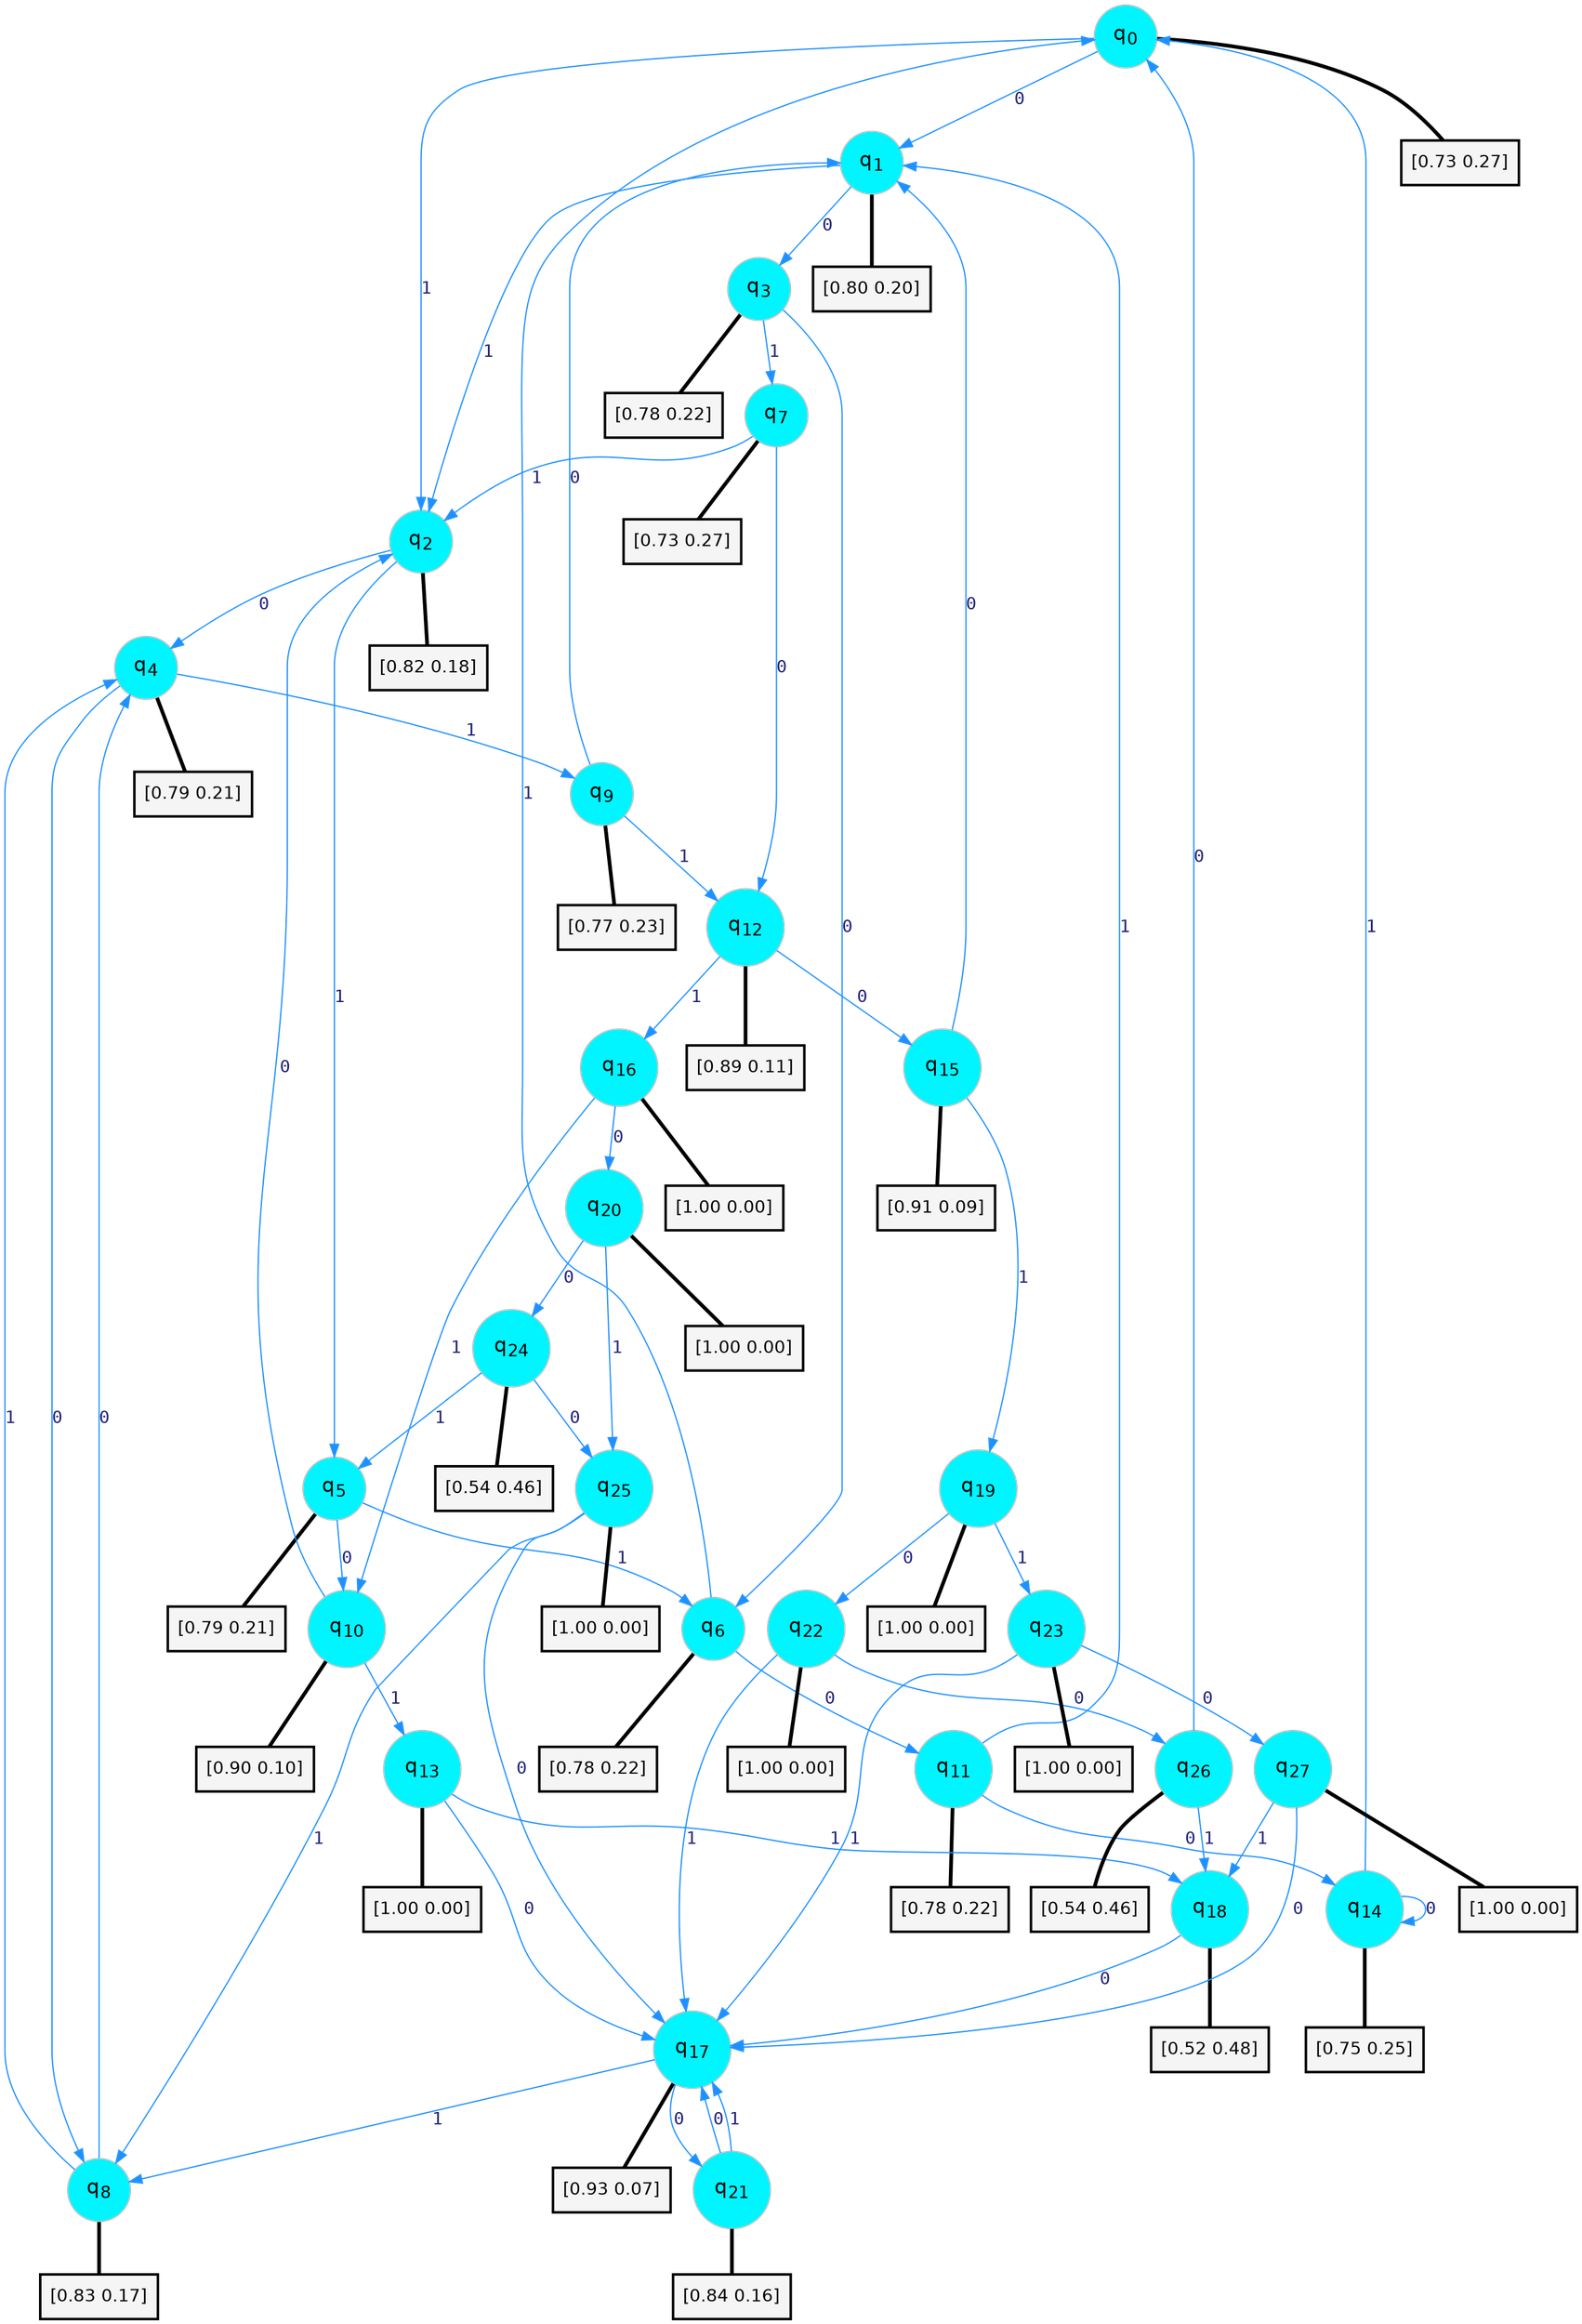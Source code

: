 digraph G {
graph [
bgcolor=transparent, dpi=300, rankdir=TD, size="40,25"];
node [
color=gray, fillcolor=turquoise1, fontcolor=black, fontname=Helvetica, fontsize=16, fontweight=bold, shape=circle, style=filled];
edge [
arrowsize=1, color=dodgerblue1, fontcolor=midnightblue, fontname=courier, fontweight=bold, penwidth=1, style=solid, weight=20];
0[label=<q<SUB>0</SUB>>];
1[label=<q<SUB>1</SUB>>];
2[label=<q<SUB>2</SUB>>];
3[label=<q<SUB>3</SUB>>];
4[label=<q<SUB>4</SUB>>];
5[label=<q<SUB>5</SUB>>];
6[label=<q<SUB>6</SUB>>];
7[label=<q<SUB>7</SUB>>];
8[label=<q<SUB>8</SUB>>];
9[label=<q<SUB>9</SUB>>];
10[label=<q<SUB>10</SUB>>];
11[label=<q<SUB>11</SUB>>];
12[label=<q<SUB>12</SUB>>];
13[label=<q<SUB>13</SUB>>];
14[label=<q<SUB>14</SUB>>];
15[label=<q<SUB>15</SUB>>];
16[label=<q<SUB>16</SUB>>];
17[label=<q<SUB>17</SUB>>];
18[label=<q<SUB>18</SUB>>];
19[label=<q<SUB>19</SUB>>];
20[label=<q<SUB>20</SUB>>];
21[label=<q<SUB>21</SUB>>];
22[label=<q<SUB>22</SUB>>];
23[label=<q<SUB>23</SUB>>];
24[label=<q<SUB>24</SUB>>];
25[label=<q<SUB>25</SUB>>];
26[label=<q<SUB>26</SUB>>];
27[label=<q<SUB>27</SUB>>];
28[label="[0.73 0.27]", shape=box,fontcolor=black, fontname=Helvetica, fontsize=14, penwidth=2, fillcolor=whitesmoke,color=black];
29[label="[0.80 0.20]", shape=box,fontcolor=black, fontname=Helvetica, fontsize=14, penwidth=2, fillcolor=whitesmoke,color=black];
30[label="[0.82 0.18]", shape=box,fontcolor=black, fontname=Helvetica, fontsize=14, penwidth=2, fillcolor=whitesmoke,color=black];
31[label="[0.78 0.22]", shape=box,fontcolor=black, fontname=Helvetica, fontsize=14, penwidth=2, fillcolor=whitesmoke,color=black];
32[label="[0.79 0.21]", shape=box,fontcolor=black, fontname=Helvetica, fontsize=14, penwidth=2, fillcolor=whitesmoke,color=black];
33[label="[0.79 0.21]", shape=box,fontcolor=black, fontname=Helvetica, fontsize=14, penwidth=2, fillcolor=whitesmoke,color=black];
34[label="[0.78 0.22]", shape=box,fontcolor=black, fontname=Helvetica, fontsize=14, penwidth=2, fillcolor=whitesmoke,color=black];
35[label="[0.73 0.27]", shape=box,fontcolor=black, fontname=Helvetica, fontsize=14, penwidth=2, fillcolor=whitesmoke,color=black];
36[label="[0.83 0.17]", shape=box,fontcolor=black, fontname=Helvetica, fontsize=14, penwidth=2, fillcolor=whitesmoke,color=black];
37[label="[0.77 0.23]", shape=box,fontcolor=black, fontname=Helvetica, fontsize=14, penwidth=2, fillcolor=whitesmoke,color=black];
38[label="[0.90 0.10]", shape=box,fontcolor=black, fontname=Helvetica, fontsize=14, penwidth=2, fillcolor=whitesmoke,color=black];
39[label="[0.78 0.22]", shape=box,fontcolor=black, fontname=Helvetica, fontsize=14, penwidth=2, fillcolor=whitesmoke,color=black];
40[label="[0.89 0.11]", shape=box,fontcolor=black, fontname=Helvetica, fontsize=14, penwidth=2, fillcolor=whitesmoke,color=black];
41[label="[1.00 0.00]", shape=box,fontcolor=black, fontname=Helvetica, fontsize=14, penwidth=2, fillcolor=whitesmoke,color=black];
42[label="[0.75 0.25]", shape=box,fontcolor=black, fontname=Helvetica, fontsize=14, penwidth=2, fillcolor=whitesmoke,color=black];
43[label="[0.91 0.09]", shape=box,fontcolor=black, fontname=Helvetica, fontsize=14, penwidth=2, fillcolor=whitesmoke,color=black];
44[label="[1.00 0.00]", shape=box,fontcolor=black, fontname=Helvetica, fontsize=14, penwidth=2, fillcolor=whitesmoke,color=black];
45[label="[0.93 0.07]", shape=box,fontcolor=black, fontname=Helvetica, fontsize=14, penwidth=2, fillcolor=whitesmoke,color=black];
46[label="[0.52 0.48]", shape=box,fontcolor=black, fontname=Helvetica, fontsize=14, penwidth=2, fillcolor=whitesmoke,color=black];
47[label="[1.00 0.00]", shape=box,fontcolor=black, fontname=Helvetica, fontsize=14, penwidth=2, fillcolor=whitesmoke,color=black];
48[label="[1.00 0.00]", shape=box,fontcolor=black, fontname=Helvetica, fontsize=14, penwidth=2, fillcolor=whitesmoke,color=black];
49[label="[0.84 0.16]", shape=box,fontcolor=black, fontname=Helvetica, fontsize=14, penwidth=2, fillcolor=whitesmoke,color=black];
50[label="[1.00 0.00]", shape=box,fontcolor=black, fontname=Helvetica, fontsize=14, penwidth=2, fillcolor=whitesmoke,color=black];
51[label="[1.00 0.00]", shape=box,fontcolor=black, fontname=Helvetica, fontsize=14, penwidth=2, fillcolor=whitesmoke,color=black];
52[label="[0.54 0.46]", shape=box,fontcolor=black, fontname=Helvetica, fontsize=14, penwidth=2, fillcolor=whitesmoke,color=black];
53[label="[1.00 0.00]", shape=box,fontcolor=black, fontname=Helvetica, fontsize=14, penwidth=2, fillcolor=whitesmoke,color=black];
54[label="[0.54 0.46]", shape=box,fontcolor=black, fontname=Helvetica, fontsize=14, penwidth=2, fillcolor=whitesmoke,color=black];
55[label="[1.00 0.00]", shape=box,fontcolor=black, fontname=Helvetica, fontsize=14, penwidth=2, fillcolor=whitesmoke,color=black];
0->1 [label=0];
0->2 [label=1];
0->28 [arrowhead=none, penwidth=3,color=black];
1->3 [label=0];
1->2 [label=1];
1->29 [arrowhead=none, penwidth=3,color=black];
2->4 [label=0];
2->5 [label=1];
2->30 [arrowhead=none, penwidth=3,color=black];
3->6 [label=0];
3->7 [label=1];
3->31 [arrowhead=none, penwidth=3,color=black];
4->8 [label=0];
4->9 [label=1];
4->32 [arrowhead=none, penwidth=3,color=black];
5->10 [label=0];
5->6 [label=1];
5->33 [arrowhead=none, penwidth=3,color=black];
6->11 [label=0];
6->0 [label=1];
6->34 [arrowhead=none, penwidth=3,color=black];
7->12 [label=0];
7->2 [label=1];
7->35 [arrowhead=none, penwidth=3,color=black];
8->4 [label=0];
8->4 [label=1];
8->36 [arrowhead=none, penwidth=3,color=black];
9->1 [label=0];
9->12 [label=1];
9->37 [arrowhead=none, penwidth=3,color=black];
10->2 [label=0];
10->13 [label=1];
10->38 [arrowhead=none, penwidth=3,color=black];
11->14 [label=0];
11->1 [label=1];
11->39 [arrowhead=none, penwidth=3,color=black];
12->15 [label=0];
12->16 [label=1];
12->40 [arrowhead=none, penwidth=3,color=black];
13->17 [label=0];
13->18 [label=1];
13->41 [arrowhead=none, penwidth=3,color=black];
14->14 [label=0];
14->0 [label=1];
14->42 [arrowhead=none, penwidth=3,color=black];
15->1 [label=0];
15->19 [label=1];
15->43 [arrowhead=none, penwidth=3,color=black];
16->20 [label=0];
16->10 [label=1];
16->44 [arrowhead=none, penwidth=3,color=black];
17->21 [label=0];
17->8 [label=1];
17->45 [arrowhead=none, penwidth=3,color=black];
18->17 [label=0];
18->46 [arrowhead=none, penwidth=3,color=black];
19->22 [label=0];
19->23 [label=1];
19->47 [arrowhead=none, penwidth=3,color=black];
20->24 [label=0];
20->25 [label=1];
20->48 [arrowhead=none, penwidth=3,color=black];
21->17 [label=0];
21->17 [label=1];
21->49 [arrowhead=none, penwidth=3,color=black];
22->26 [label=0];
22->17 [label=1];
22->50 [arrowhead=none, penwidth=3,color=black];
23->27 [label=0];
23->17 [label=1];
23->51 [arrowhead=none, penwidth=3,color=black];
24->25 [label=0];
24->5 [label=1];
24->52 [arrowhead=none, penwidth=3,color=black];
25->17 [label=0];
25->8 [label=1];
25->53 [arrowhead=none, penwidth=3,color=black];
26->0 [label=0];
26->18 [label=1];
26->54 [arrowhead=none, penwidth=3,color=black];
27->17 [label=0];
27->18 [label=1];
27->55 [arrowhead=none, penwidth=3,color=black];
}
